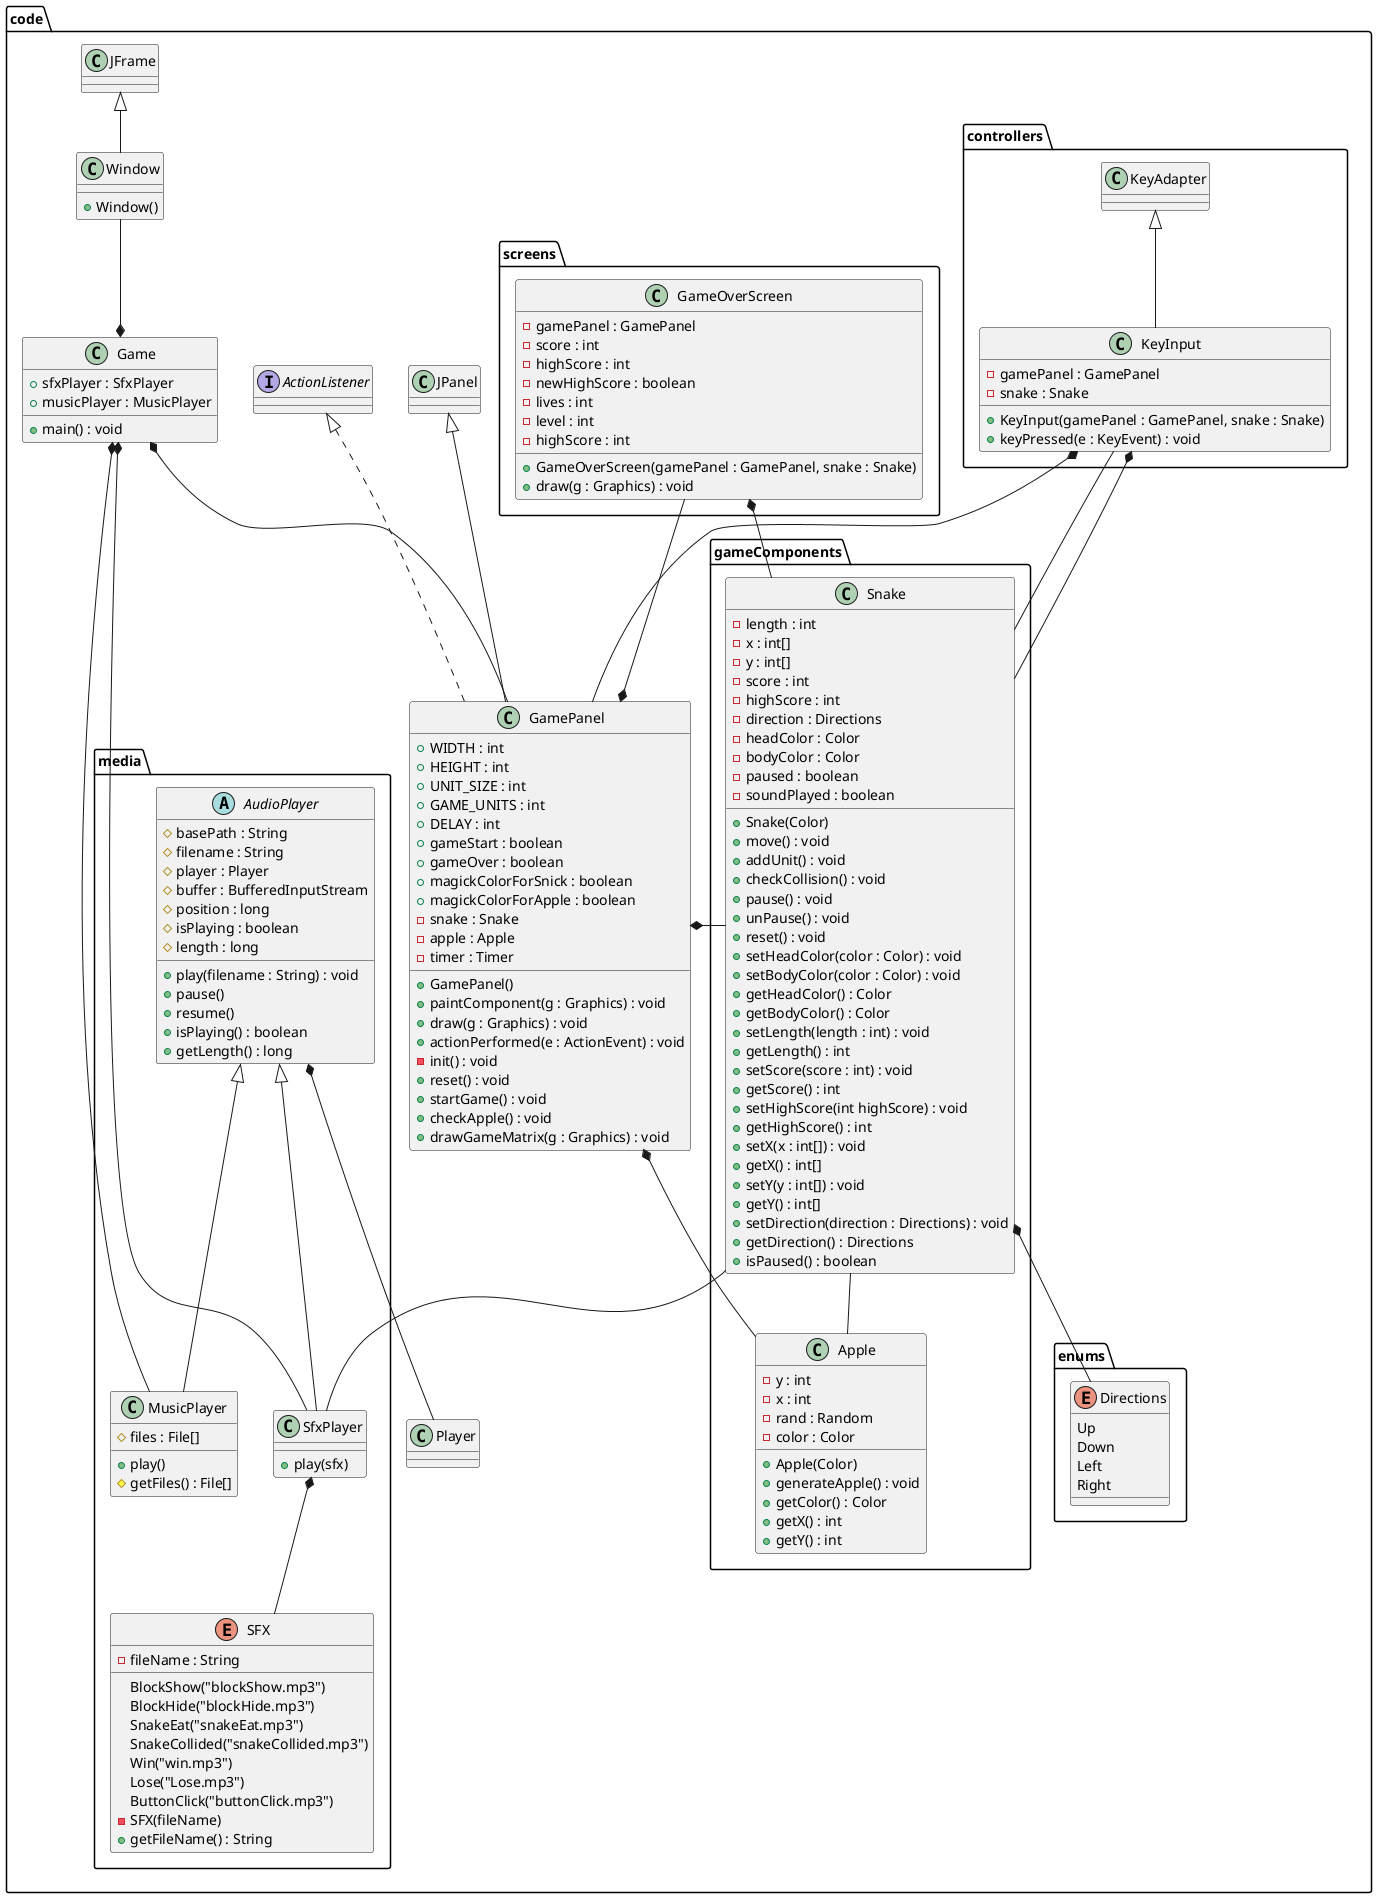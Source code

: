 @startuml
'https://plantuml.com/class-diagram

' Main package
package "code" {
    ' media package
    package "media" {
        abstract class AudioPlayer {
            # basePath : String
            # filename : String
            # player : Player
            # buffer : BufferedInputStream
            # position : long
            # isPlaying : boolean
            # length : long
            + play(filename : String) : void
            + pause()
            + resume()
            + isPlaying() : boolean
            + getLength() : long
            }
        class MusicPlayer extends AudioPlayer {
            # files : File[]
            +play()
            # getFiles() : File[]
            }

        enum SFX {
            BlockShow("blockShow.mp3")
            BlockHide("blockHide.mp3")
            SnakeEat("snakeEat.mp3")
            SnakeCollided("snakeCollided.mp3")
            Win("win.mp3")
            Lose("Lose.mp3")
            ButtonClick("buttonClick.mp3")

            - fileName : String
            - SFX(fileName)
            + getFileName() : String
        }

        class SfxPlayer extends AudioPlayer {
            + play(sfx)
        }

        ' Relation between classes in the same package
        SfxPlayer *-- SFX

    }

    ' Controllers package
    package "controllers" {
        class KeyInput extends KeyAdapter {
            - gamePanel : GamePanel
            - snake : Snake

            + KeyInput(gamePanel : GamePanel, snake : Snake)
            + keyPressed(e : KeyEvent) : void
        }
    }

    ' Enums package
    package "enums" {
        enum Directions {
            Up
            Down
            Left
            Right
        }
    }

    ' Game components package
    package "gameComponents" {
        class Apple {
            - y : int
            - x : int
            - rand : Random
            - color : Color

            + Apple(Color)
            + generateApple() : void
            + getColor() : Color
            + getX() : int
            + getY() : int
        }

        class Snake {
            - length : int
            - x : int[]
            - y : int[]
            - score : int
            - highScore : int
            - direction : Directions
            - headColor : Color
            - bodyColor : Color
            - paused : boolean
            - soundPlayed : boolean

            + Snake(Color)
            + move() : void
            + addUnit() : void
            + checkCollision() : void
            + pause() : void
            + unPause() : void
            + reset() : void
            + setHeadColor(color : Color) : void
            + setBodyColor(color : Color) : void
            + getHeadColor() : Color
            + getBodyColor() : Color
            + setLength(length : int) : void
            + getLength() : int
            + setScore(score : int) : void
            + getScore() : int
            + setHighScore(int highScore) : void
            + getHighScore() : int
            + setX(x : int[]) : void
            + getX() : int[]
            + setY(y : int[]) : void
            + getY() : int[]
            + setDirection(direction : Directions) : void
            + getDirection() : Directions
            + isPaused() : boolean
        }

        Snake *-- Directions
        Snake -- Apple
        Snake -- KeyInput
        Snake -- SfxPlayer

    }

    ' Screens package
    package "screens" {
        class GameOverScreen {
            - gamePanel : GamePanel
            - score : int
            - highScore : int
            - newHighScore : boolean
            - lives : int
            - level : int
            - highScore : int

            + GameOverScreen(gamePanel : GamePanel, snake : Snake)
            + draw(g : Graphics) : void
        }
    }

    class Window extends JFrame {
        + Window()
    }

    class Game {
        + sfxPlayer : SfxPlayer
        + musicPlayer : MusicPlayer

        + main() : void
    }

    ' Game panel class
        class GamePanel extends JPanel implements ActionListener {
             +  WIDTH : int
             + HEIGHT : int
             +  UNIT_SIZE : int
             +  GAME_UNITS : int
             +  DELAY : int
             + gameStart : boolean
             + gameOver : boolean
             + magickColorForSnick : boolean
             + magickColorForApple : boolean
             - snake : Snake
             - apple : Apple
             - timer : Timer

             + GamePanel()
             + paintComponent(g : Graphics) : void
             + draw(g : Graphics) : void
             + actionPerformed(e : ActionEvent) : void
             - init() : void
             + reset() : void
             + startGame() : void
             + checkApple() : void
             + drawGameMatrix(g : Graphics) : void
        }

          GameOverScreen *-- Snake
          GameOverScreen --* GamePanel

          GamePanel *-- Snake
          GamePanel *-- Apple

          KeyInput *-- Snake
          KeyInput *-- GamePanel

    Window --* Game

    Game *-- GamePanel
    Game *-- MusicPlayer
    Game *-- SfxPlayer

    AudioPlayer *-- Player

}

@enduml